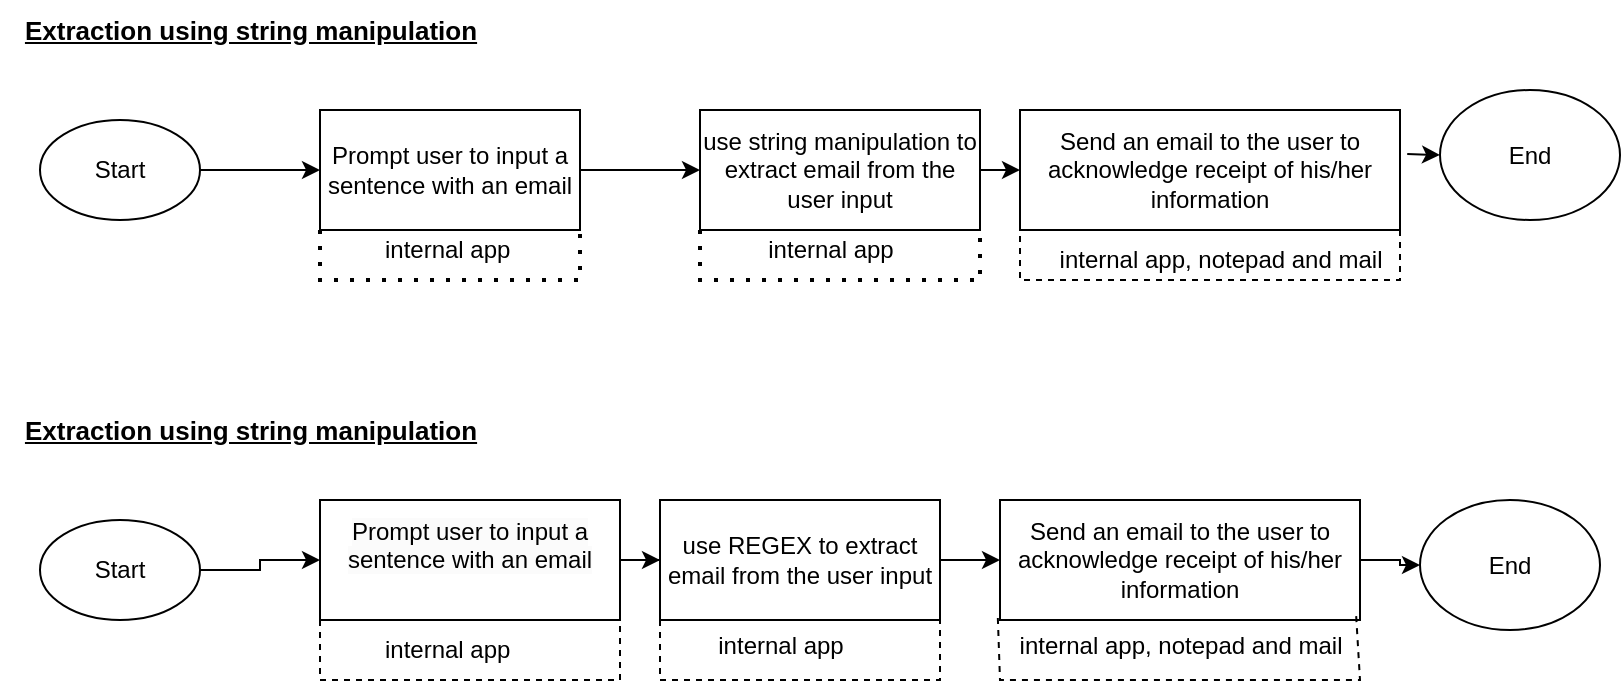 <mxfile version="21.7.2" type="device">
  <diagram name="Page-1" id="LkjrgGH86wgl8y-zwnit">
    <mxGraphModel dx="880" dy="470" grid="1" gridSize="10" guides="1" tooltips="1" connect="1" arrows="1" fold="1" page="1" pageScale="1" pageWidth="850" pageHeight="1100" math="0" shadow="0">
      <root>
        <mxCell id="0" />
        <mxCell id="1" parent="0" />
        <mxCell id="mFl43g079NNbkRZYTGJ_-1" value="&lt;b&gt;&lt;font style=&quot;font-size: 13px;&quot;&gt;&lt;u&gt;Extraction using string manipulation&lt;/u&gt;&lt;/font&gt;&lt;/b&gt;" style="text;html=1;align=center;verticalAlign=middle;resizable=0;points=[];autosize=1;strokeColor=none;fillColor=none;" vertex="1" parent="1">
          <mxGeometry x="30" y="10" width="250" height="30" as="geometry" />
        </mxCell>
        <mxCell id="mFl43g079NNbkRZYTGJ_-2" value="&lt;b style=&quot;border-color: var(--border-color);&quot;&gt;&lt;font style=&quot;border-color: var(--border-color); font-size: 13px;&quot;&gt;&lt;u&gt;Extraction using string manipulation&lt;/u&gt;&lt;/font&gt;&lt;/b&gt;" style="text;html=1;align=center;verticalAlign=middle;resizable=0;points=[];autosize=1;strokeColor=none;fillColor=none;" vertex="1" parent="1">
          <mxGeometry x="30" y="210" width="250" height="30" as="geometry" />
        </mxCell>
        <mxCell id="mFl43g079NNbkRZYTGJ_-20" value="" style="edgeStyle=orthogonalEdgeStyle;rounded=0;orthogonalLoop=1;jettySize=auto;html=1;" edge="1" parent="1" source="mFl43g079NNbkRZYTGJ_-3" target="mFl43g079NNbkRZYTGJ_-5">
          <mxGeometry relative="1" as="geometry" />
        </mxCell>
        <mxCell id="mFl43g079NNbkRZYTGJ_-3" value="Start" style="ellipse;whiteSpace=wrap;html=1;" vertex="1" parent="1">
          <mxGeometry x="50" y="70" width="80" height="50" as="geometry" />
        </mxCell>
        <mxCell id="mFl43g079NNbkRZYTGJ_-18" value="" style="edgeStyle=orthogonalEdgeStyle;rounded=0;orthogonalLoop=1;jettySize=auto;html=1;" edge="1" parent="1" source="mFl43g079NNbkRZYTGJ_-4" target="mFl43g079NNbkRZYTGJ_-9">
          <mxGeometry relative="1" as="geometry" />
        </mxCell>
        <mxCell id="mFl43g079NNbkRZYTGJ_-4" value="Start" style="ellipse;whiteSpace=wrap;html=1;" vertex="1" parent="1">
          <mxGeometry x="50" y="270" width="80" height="50" as="geometry" />
        </mxCell>
        <mxCell id="mFl43g079NNbkRZYTGJ_-5" value="Prompt user to input a sentence with an email" style="rounded=0;whiteSpace=wrap;html=1;" vertex="1" parent="1">
          <mxGeometry x="190" y="65" width="130" height="60" as="geometry" />
        </mxCell>
        <mxCell id="mFl43g079NNbkRZYTGJ_-6" value="use string manipulation to extract email from the user input" style="rounded=0;whiteSpace=wrap;html=1;" vertex="1" parent="1">
          <mxGeometry x="380" y="65" width="140" height="60" as="geometry" />
        </mxCell>
        <mxCell id="mFl43g079NNbkRZYTGJ_-7" value="Send an email to the user to acknowledge receipt of his/her information" style="rounded=0;whiteSpace=wrap;html=1;" vertex="1" parent="1">
          <mxGeometry x="540" y="65" width="190" height="60" as="geometry" />
        </mxCell>
        <mxCell id="mFl43g079NNbkRZYTGJ_-8" value="End" style="ellipse;whiteSpace=wrap;html=1;" vertex="1" parent="1">
          <mxGeometry x="750" y="55" width="90" height="65" as="geometry" />
        </mxCell>
        <mxCell id="mFl43g079NNbkRZYTGJ_-17" value="" style="edgeStyle=orthogonalEdgeStyle;rounded=0;orthogonalLoop=1;jettySize=auto;html=1;" edge="1" parent="1" source="mFl43g079NNbkRZYTGJ_-9" target="mFl43g079NNbkRZYTGJ_-10">
          <mxGeometry relative="1" as="geometry" />
        </mxCell>
        <mxCell id="mFl43g079NNbkRZYTGJ_-9" value="&#xa;&lt;span style=&quot;color: rgb(0, 0, 0); font-family: Helvetica; font-size: 12px; font-style: normal; font-variant-ligatures: normal; font-variant-caps: normal; font-weight: 400; letter-spacing: normal; orphans: 2; text-align: center; text-indent: 0px; text-transform: none; widows: 2; word-spacing: 0px; -webkit-text-stroke-width: 0px; background-color: rgb(251, 251, 251); text-decoration-thickness: initial; text-decoration-style: initial; text-decoration-color: initial; float: none; display: inline !important;&quot;&gt;Prompt user to input a sentence with an email&lt;/span&gt;&#xa;&#xa;" style="rounded=0;whiteSpace=wrap;html=1;" vertex="1" parent="1">
          <mxGeometry x="190" y="260" width="150" height="60" as="geometry" />
        </mxCell>
        <mxCell id="mFl43g079NNbkRZYTGJ_-16" value="" style="edgeStyle=orthogonalEdgeStyle;rounded=0;orthogonalLoop=1;jettySize=auto;html=1;" edge="1" parent="1" source="mFl43g079NNbkRZYTGJ_-10" target="mFl43g079NNbkRZYTGJ_-11">
          <mxGeometry relative="1" as="geometry" />
        </mxCell>
        <mxCell id="mFl43g079NNbkRZYTGJ_-10" value="use REGEX to extract email from the user input" style="rounded=0;whiteSpace=wrap;html=1;" vertex="1" parent="1">
          <mxGeometry x="360" y="260" width="140" height="60" as="geometry" />
        </mxCell>
        <mxCell id="mFl43g079NNbkRZYTGJ_-19" value="" style="edgeStyle=orthogonalEdgeStyle;rounded=0;orthogonalLoop=1;jettySize=auto;html=1;" edge="1" parent="1" source="mFl43g079NNbkRZYTGJ_-11" target="mFl43g079NNbkRZYTGJ_-12">
          <mxGeometry relative="1" as="geometry" />
        </mxCell>
        <mxCell id="mFl43g079NNbkRZYTGJ_-11" value="Send an email to the user to acknowledge receipt of his/her information" style="rounded=0;whiteSpace=wrap;html=1;" vertex="1" parent="1">
          <mxGeometry x="530" y="260" width="180" height="60" as="geometry" />
        </mxCell>
        <mxCell id="mFl43g079NNbkRZYTGJ_-12" value="End" style="ellipse;whiteSpace=wrap;html=1;" vertex="1" parent="1">
          <mxGeometry x="740" y="260" width="90" height="65" as="geometry" />
        </mxCell>
        <mxCell id="mFl43g079NNbkRZYTGJ_-13" value="" style="endArrow=classic;html=1;rounded=0;entryX=0;entryY=0.5;entryDx=0;entryDy=0;" edge="1" parent="1" source="mFl43g079NNbkRZYTGJ_-6" target="mFl43g079NNbkRZYTGJ_-7">
          <mxGeometry width="50" height="50" relative="1" as="geometry">
            <mxPoint x="360" y="270" as="sourcePoint" />
            <mxPoint x="410" y="220" as="targetPoint" />
          </mxGeometry>
        </mxCell>
        <mxCell id="mFl43g079NNbkRZYTGJ_-14" value="" style="endArrow=classic;html=1;rounded=0;entryX=0;entryY=0.5;entryDx=0;entryDy=0;exitX=1;exitY=0.5;exitDx=0;exitDy=0;" edge="1" parent="1" source="mFl43g079NNbkRZYTGJ_-5" target="mFl43g079NNbkRZYTGJ_-6">
          <mxGeometry width="50" height="50" relative="1" as="geometry">
            <mxPoint x="360" y="270" as="sourcePoint" />
            <mxPoint x="410" y="220" as="targetPoint" />
          </mxGeometry>
        </mxCell>
        <mxCell id="mFl43g079NNbkRZYTGJ_-15" value="" style="endArrow=classic;html=1;rounded=0;entryX=0;entryY=0.5;entryDx=0;entryDy=0;exitX=1.019;exitY=0.367;exitDx=0;exitDy=0;exitPerimeter=0;" edge="1" parent="1" source="mFl43g079NNbkRZYTGJ_-7" target="mFl43g079NNbkRZYTGJ_-8">
          <mxGeometry width="50" height="50" relative="1" as="geometry">
            <mxPoint x="360" y="270" as="sourcePoint" />
            <mxPoint x="410" y="220" as="targetPoint" />
          </mxGeometry>
        </mxCell>
        <mxCell id="mFl43g079NNbkRZYTGJ_-21" value="internal app&amp;nbsp;" style="text;html=1;align=center;verticalAlign=middle;resizable=0;points=[];autosize=1;strokeColor=none;fillColor=none;" vertex="1" parent="1">
          <mxGeometry x="210" y="120" width="90" height="30" as="geometry" />
        </mxCell>
        <mxCell id="mFl43g079NNbkRZYTGJ_-22" value="internal app" style="text;html=1;align=center;verticalAlign=middle;resizable=0;points=[];autosize=1;strokeColor=none;fillColor=none;" vertex="1" parent="1">
          <mxGeometry x="400" y="120" width="90" height="30" as="geometry" />
        </mxCell>
        <mxCell id="mFl43g079NNbkRZYTGJ_-23" value="internal app, notepad and mail" style="text;html=1;align=center;verticalAlign=middle;resizable=0;points=[];autosize=1;strokeColor=none;fillColor=none;" vertex="1" parent="1">
          <mxGeometry x="550" y="125" width="180" height="30" as="geometry" />
        </mxCell>
        <mxCell id="mFl43g079NNbkRZYTGJ_-24" value="internal app&amp;nbsp;" style="text;html=1;align=center;verticalAlign=middle;resizable=0;points=[];autosize=1;strokeColor=none;fillColor=none;" vertex="1" parent="1">
          <mxGeometry x="210" y="320" width="90" height="30" as="geometry" />
        </mxCell>
        <mxCell id="mFl43g079NNbkRZYTGJ_-26" value="internal app" style="text;html=1;align=center;verticalAlign=middle;resizable=0;points=[];autosize=1;strokeColor=none;fillColor=none;" vertex="1" parent="1">
          <mxGeometry x="375" y="318" width="90" height="30" as="geometry" />
        </mxCell>
        <mxCell id="mFl43g079NNbkRZYTGJ_-27" value="internal app, notepad and mail" style="text;html=1;align=center;verticalAlign=middle;resizable=0;points=[];autosize=1;strokeColor=none;fillColor=none;" vertex="1" parent="1">
          <mxGeometry x="530" y="318" width="180" height="30" as="geometry" />
        </mxCell>
        <mxCell id="mFl43g079NNbkRZYTGJ_-28" value="" style="endArrow=none;dashed=1;html=1;dashPattern=1 3;strokeWidth=2;rounded=0;entryX=1;entryY=1;entryDx=0;entryDy=0;exitX=0;exitY=1;exitDx=0;exitDy=0;" edge="1" parent="1" source="mFl43g079NNbkRZYTGJ_-6" target="mFl43g079NNbkRZYTGJ_-6">
          <mxGeometry width="50" height="50" relative="1" as="geometry">
            <mxPoint x="360" y="270" as="sourcePoint" />
            <mxPoint x="410" y="220" as="targetPoint" />
            <Array as="points">
              <mxPoint x="380" y="150" />
              <mxPoint x="520" y="150" />
            </Array>
          </mxGeometry>
        </mxCell>
        <mxCell id="mFl43g079NNbkRZYTGJ_-30" value="" style="endArrow=none;dashed=1;html=1;dashPattern=1 3;strokeWidth=2;rounded=0;entryX=1;entryY=1;entryDx=0;entryDy=0;exitX=0;exitY=1;exitDx=0;exitDy=0;" edge="1" parent="1" source="mFl43g079NNbkRZYTGJ_-5" target="mFl43g079NNbkRZYTGJ_-5">
          <mxGeometry width="50" height="50" relative="1" as="geometry">
            <mxPoint x="360" y="270" as="sourcePoint" />
            <mxPoint x="410" y="220" as="targetPoint" />
            <Array as="points">
              <mxPoint x="190" y="150" />
              <mxPoint x="320" y="150" />
            </Array>
          </mxGeometry>
        </mxCell>
        <mxCell id="mFl43g079NNbkRZYTGJ_-31" value="" style="endArrow=none;dashed=1;html=1;rounded=0;entryX=0;entryY=1;entryDx=0;entryDy=0;exitX=1;exitY=0;exitDx=0;exitDy=0;exitPerimeter=0;" edge="1" parent="1" source="mFl43g079NNbkRZYTGJ_-23" target="mFl43g079NNbkRZYTGJ_-7">
          <mxGeometry width="50" height="50" relative="1" as="geometry">
            <mxPoint x="360" y="270" as="sourcePoint" />
            <mxPoint x="410" y="220" as="targetPoint" />
            <Array as="points">
              <mxPoint x="730" y="150" />
              <mxPoint x="540" y="150" />
            </Array>
          </mxGeometry>
        </mxCell>
        <mxCell id="mFl43g079NNbkRZYTGJ_-32" value="" style="endArrow=none;dashed=1;html=1;rounded=0;entryX=0;entryY=1;entryDx=0;entryDy=0;exitX=1;exitY=0;exitDx=0;exitDy=0;exitPerimeter=0;" edge="1" parent="1">
          <mxGeometry width="50" height="50" relative="1" as="geometry">
            <mxPoint x="730" y="125" as="sourcePoint" />
            <mxPoint x="540" y="125" as="targetPoint" />
            <Array as="points">
              <mxPoint x="730" y="150" />
              <mxPoint x="540" y="150" />
            </Array>
          </mxGeometry>
        </mxCell>
        <mxCell id="mFl43g079NNbkRZYTGJ_-33" value="" style="endArrow=none;dashed=1;html=1;rounded=0;entryX=0.989;entryY=-0.033;entryDx=0;entryDy=0;entryPerimeter=0;exitX=-0.006;exitY=0.033;exitDx=0;exitDy=0;exitPerimeter=0;" edge="1" parent="1" source="mFl43g079NNbkRZYTGJ_-27" target="mFl43g079NNbkRZYTGJ_-27">
          <mxGeometry width="50" height="50" relative="1" as="geometry">
            <mxPoint x="360" y="270" as="sourcePoint" />
            <mxPoint x="410" y="220" as="targetPoint" />
            <Array as="points">
              <mxPoint x="530" y="350" />
              <mxPoint x="710" y="350" />
            </Array>
          </mxGeometry>
        </mxCell>
        <mxCell id="mFl43g079NNbkRZYTGJ_-34" value="" style="endArrow=none;dashed=1;html=1;rounded=0;entryX=1;entryY=1;entryDx=0;entryDy=0;" edge="1" parent="1" target="mFl43g079NNbkRZYTGJ_-10">
          <mxGeometry width="50" height="50" relative="1" as="geometry">
            <mxPoint x="360" y="320" as="sourcePoint" />
            <mxPoint x="410" y="220" as="targetPoint" />
            <Array as="points">
              <mxPoint x="360" y="350" />
              <mxPoint x="500" y="350" />
            </Array>
          </mxGeometry>
        </mxCell>
        <mxCell id="mFl43g079NNbkRZYTGJ_-35" value="" style="endArrow=none;dashed=1;html=1;rounded=0;entryX=1;entryY=1;entryDx=0;entryDy=0;exitX=0;exitY=1;exitDx=0;exitDy=0;" edge="1" parent="1" source="mFl43g079NNbkRZYTGJ_-9" target="mFl43g079NNbkRZYTGJ_-9">
          <mxGeometry width="50" height="50" relative="1" as="geometry">
            <mxPoint x="360" y="270" as="sourcePoint" />
            <mxPoint x="410" y="220" as="targetPoint" />
            <Array as="points">
              <mxPoint x="190" y="350" />
              <mxPoint x="340" y="350" />
            </Array>
          </mxGeometry>
        </mxCell>
      </root>
    </mxGraphModel>
  </diagram>
</mxfile>
